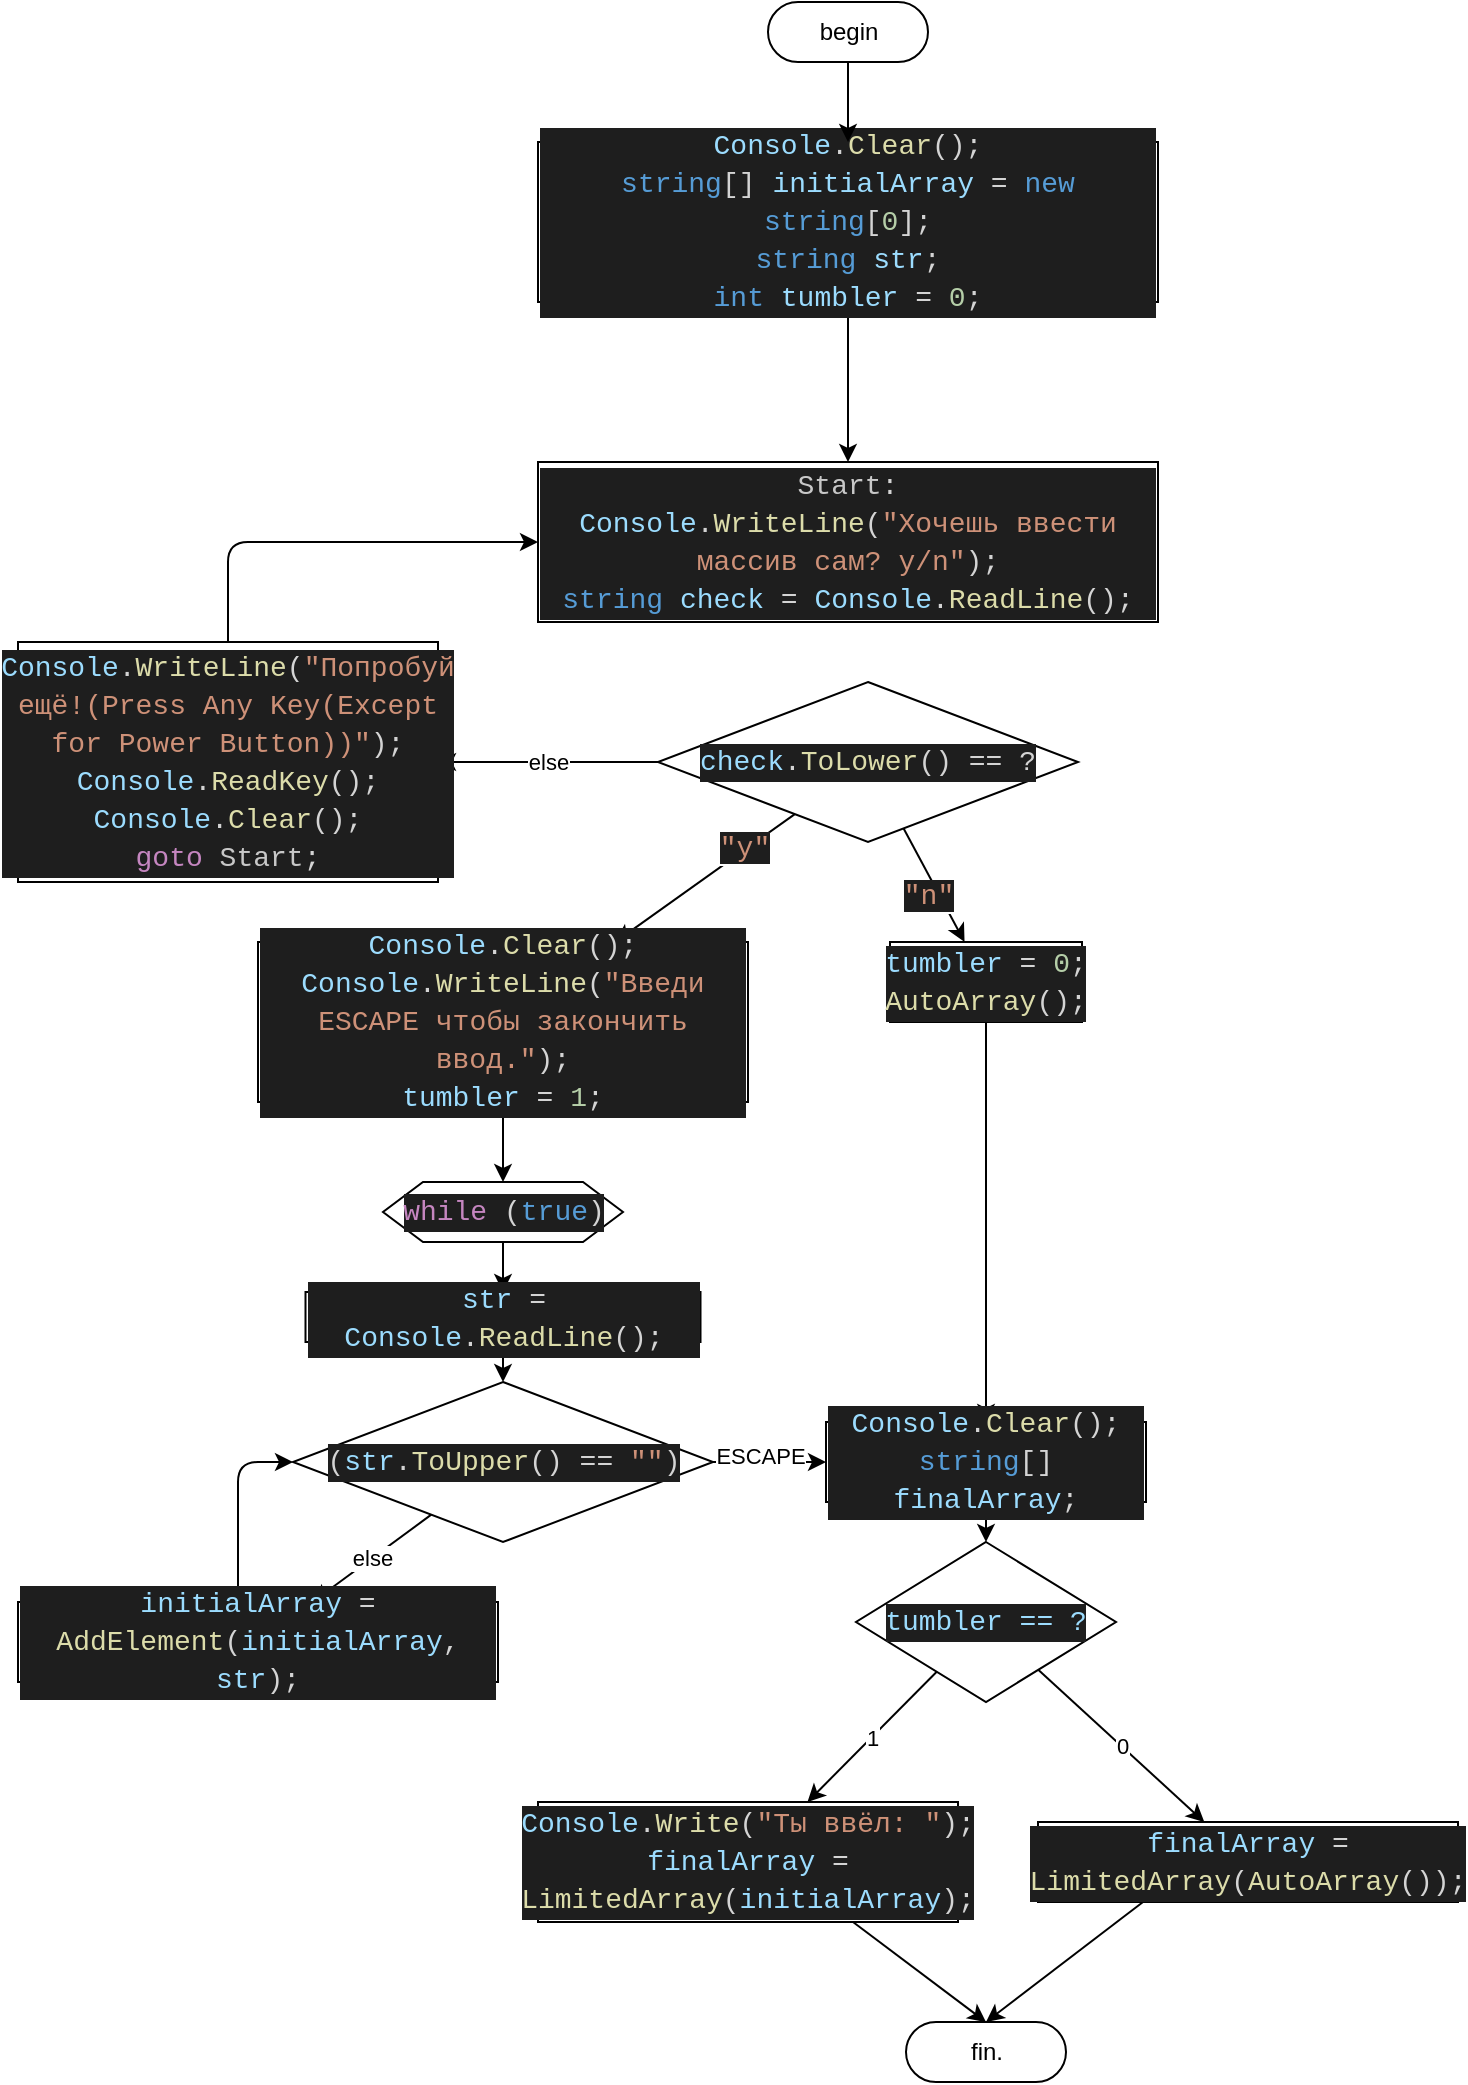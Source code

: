 <mxfile>
    <diagram id="q4vkdQzTFVBT7tZ-zoqi" name="Page-1">
        <mxGraphModel dx="526" dy="842" grid="1" gridSize="10" guides="1" tooltips="1" connect="1" arrows="1" fold="1" page="1" pageScale="1" pageWidth="827" pageHeight="1169" math="0" shadow="0">
            <root>
                <mxCell id="0"/>
                <mxCell id="1" parent="0"/>
                <mxCell id="14" value="" style="edgeStyle=none;html=1;" parent="1" source="2" target="3" edge="1">
                    <mxGeometry relative="1" as="geometry"/>
                </mxCell>
                <mxCell id="2" value="&lt;div style=&quot;color: rgb(212 , 212 , 212) ; background-color: rgb(30 , 30 , 30) ; font-family: &amp;#34;consolas&amp;#34; , &amp;#34;courier new&amp;#34; , monospace ; font-size: 14px ; line-height: 19px&quot;&gt;&lt;div&gt;&lt;span style=&quot;color: #9cdcfe&quot;&gt;Console&lt;/span&gt;.&lt;span style=&quot;color: #dcdcaa&quot;&gt;Clear&lt;/span&gt;();&lt;/div&gt;&lt;div&gt;&lt;span style=&quot;color: #569cd6&quot;&gt;string&lt;/span&gt;[] &lt;span style=&quot;color: #9cdcfe&quot;&gt;initialArray&lt;/span&gt; = &lt;span style=&quot;color: #569cd6&quot;&gt;new&lt;/span&gt; &lt;span style=&quot;color: #569cd6&quot;&gt;string&lt;/span&gt;[&lt;span style=&quot;color: #b5cea8&quot;&gt;0&lt;/span&gt;];&lt;/div&gt;&lt;div&gt;&lt;span style=&quot;color: rgb(86 , 156 , 214)&quot;&gt;string&lt;/span&gt; &lt;span style=&quot;color: rgb(156 , 220 , 254)&quot;&gt;str&lt;/span&gt;;&lt;/div&gt;&lt;div&gt;&lt;span style=&quot;color: rgb(86 , 156 , 214)&quot;&gt;int&lt;/span&gt; &lt;span style=&quot;color: rgb(156 , 220 , 254)&quot;&gt;tumbler&lt;/span&gt; = &lt;span style=&quot;color: rgb(181 , 206 , 168)&quot;&gt;0&lt;/span&gt;;&lt;/div&gt;&lt;/div&gt;" style="rounded=0;whiteSpace=wrap;html=1;" parent="1" vertex="1">
                    <mxGeometry x="270" y="70" width="310" height="80" as="geometry"/>
                </mxCell>
                <mxCell id="3" value="&lt;div style=&quot;color: rgb(212 , 212 , 212) ; background-color: rgb(30 , 30 , 30) ; font-family: &amp;#34;consolas&amp;#34; , &amp;#34;courier new&amp;#34; , monospace ; font-size: 14px ; line-height: 19px&quot;&gt;&lt;div&gt;&lt;span style=&quot;font-family: &amp;#34;consolas&amp;#34; , &amp;#34;courier new&amp;#34; , monospace ; color: rgb(200 , 200 , 200)&quot;&gt;Start&lt;/span&gt;&lt;span style=&quot;font-family: &amp;#34;consolas&amp;#34; , &amp;#34;courier new&amp;#34; , monospace&quot;&gt;:&lt;/span&gt;&lt;/div&gt;&lt;div&gt;&lt;span style=&quot;color: #9cdcfe&quot;&gt;Console&lt;/span&gt;.&lt;span style=&quot;color: #dcdcaa&quot;&gt;WriteLine&lt;/span&gt;(&lt;span style=&quot;color: #ce9178&quot;&gt;&quot;Хочешь ввести массив сам? y/n&quot;&lt;/span&gt;);&lt;/div&gt;&lt;div&gt;&lt;span style=&quot;color: rgb(86 , 156 , 214)&quot;&gt;string&lt;/span&gt; &lt;span style=&quot;color: rgb(156 , 220 , 254)&quot;&gt;check&lt;/span&gt; = &lt;span style=&quot;color: rgb(156 , 220 , 254)&quot;&gt;Console&lt;/span&gt;.&lt;span style=&quot;color: rgb(220 , 220 , 170)&quot;&gt;ReadLine&lt;/span&gt;();&lt;/div&gt;&lt;/div&gt;" style="rounded=0;whiteSpace=wrap;html=1;" parent="1" vertex="1">
                    <mxGeometry x="270" y="230" width="310" height="80" as="geometry"/>
                </mxCell>
                <mxCell id="6" value="" style="html=1;" parent="1" source="4" target="5" edge="1">
                    <mxGeometry relative="1" as="geometry"/>
                </mxCell>
                <mxCell id="7" value="&lt;span style=&quot;color: rgb(206 , 145 , 120) ; background-color: rgb(30 , 30 , 30) ; font-family: &amp;#34;consolas&amp;#34; , &amp;#34;courier new&amp;#34; , monospace ; font-size: 14px&quot;&gt;&quot;y&quot;&lt;/span&gt;" style="edgeLabel;html=1;align=center;verticalAlign=middle;resizable=0;points=[];" parent="6" vertex="1" connectable="0">
                    <mxGeometry x="-0.444" y="-2" relative="1" as="geometry">
                        <mxPoint y="1" as="offset"/>
                    </mxGeometry>
                </mxCell>
                <mxCell id="10" value="&lt;span style=&quot;color: rgb(206 , 145 , 120) ; background-color: rgb(30 , 30 , 30) ; font-family: &amp;#34;consolas&amp;#34; , &amp;#34;courier new&amp;#34; , monospace ; font-size: 14px&quot;&gt;&quot;n&quot;&lt;/span&gt;" style="edgeStyle=none;html=1;" parent="1" source="4" target="9" edge="1">
                    <mxGeometry x="0.121" y="-5" relative="1" as="geometry">
                        <mxPoint as="offset"/>
                    </mxGeometry>
                </mxCell>
                <mxCell id="12" value="else" style="edgeStyle=none;html=1;" parent="1" source="4" target="11" edge="1">
                    <mxGeometry relative="1" as="geometry"/>
                </mxCell>
                <mxCell id="4" value="&lt;div style=&quot;color: rgb(212 , 212 , 212) ; background-color: rgb(30 , 30 , 30) ; font-family: &amp;#34;consolas&amp;#34; , &amp;#34;courier new&amp;#34; , monospace ; font-size: 14px ; line-height: 19px&quot;&gt;&lt;span style=&quot;color: #9cdcfe&quot;&gt;check&lt;/span&gt;.&lt;span style=&quot;color: #dcdcaa&quot;&gt;ToLower&lt;/span&gt;() == ?&lt;/div&gt;" style="rhombus;whiteSpace=wrap;html=1;" parent="1" vertex="1">
                    <mxGeometry x="330" y="340" width="210" height="80" as="geometry"/>
                </mxCell>
                <mxCell id="16" value="" style="edgeStyle=none;html=1;entryX=0.5;entryY=0;entryDx=0;entryDy=0;" parent="1" source="5" target="17" edge="1">
                    <mxGeometry relative="1" as="geometry">
                        <mxPoint x="252.5" y="580" as="targetPoint"/>
                    </mxGeometry>
                </mxCell>
                <mxCell id="5" value="&lt;div style=&quot;color: rgb(212 , 212 , 212) ; background-color: rgb(30 , 30 , 30) ; font-family: &amp;#34;consolas&amp;#34; , &amp;#34;courier new&amp;#34; , monospace ; font-size: 14px ; line-height: 19px&quot;&gt;&lt;div&gt;&lt;span style=&quot;color: #9cdcfe&quot;&gt;Console&lt;/span&gt;.&lt;span style=&quot;color: #dcdcaa&quot;&gt;Clear&lt;/span&gt;();&lt;/div&gt;&lt;div&gt;&lt;span style=&quot;color: rgb(156 , 220 , 254)&quot;&gt;Console&lt;/span&gt;.&lt;span style=&quot;color: rgb(220 , 220 , 170)&quot;&gt;WriteLine&lt;/span&gt;(&lt;span style=&quot;color: rgb(206 , 145 , 120)&quot;&gt;&quot;Введи ESCAPE чтобы закончить ввод.&quot;&lt;/span&gt;);&lt;/div&gt;&lt;div&gt;&lt;span style=&quot;color: rgb(156 , 220 , 254)&quot;&gt;tumbler&lt;/span&gt; = &lt;span style=&quot;color: rgb(181 , 206 , 168)&quot;&gt;1&lt;/span&gt;;&lt;/div&gt;&lt;/div&gt;" style="whiteSpace=wrap;html=1;" parent="1" vertex="1">
                    <mxGeometry x="130" y="470" width="245" height="80" as="geometry"/>
                </mxCell>
                <mxCell id="38" style="edgeStyle=none;html=1;exitX=0.5;exitY=1;exitDx=0;exitDy=0;entryX=0.5;entryY=0;entryDx=0;entryDy=0;" edge="1" parent="1" source="9" target="28">
                    <mxGeometry relative="1" as="geometry"/>
                </mxCell>
                <mxCell id="9" value="&lt;div style=&quot;color: rgb(212 , 212 , 212) ; background-color: rgb(30 , 30 , 30) ; font-family: &amp;#34;consolas&amp;#34; , &amp;#34;courier new&amp;#34; , monospace ; font-size: 14px ; line-height: 19px&quot;&gt;&lt;div&gt;&lt;span style=&quot;color: rgb(156 , 220 , 254)&quot;&gt;tumbler&lt;/span&gt; = &lt;span style=&quot;color: rgb(181 , 206 , 168)&quot;&gt;0&lt;/span&gt;;&lt;/div&gt;&lt;div&gt;&lt;span style=&quot;color: rgb(220 , 220 , 170)&quot;&gt;AutoArray&lt;/span&gt;();&lt;/div&gt;&lt;/div&gt;" style="whiteSpace=wrap;html=1;" parent="1" vertex="1">
                    <mxGeometry x="446" y="470" width="96" height="40" as="geometry"/>
                </mxCell>
                <mxCell id="13" style="edgeStyle=none;html=1;entryX=0;entryY=0.5;entryDx=0;entryDy=0;" parent="1" source="11" target="3" edge="1">
                    <mxGeometry relative="1" as="geometry">
                        <Array as="points">
                            <mxPoint x="115" y="270"/>
                        </Array>
                    </mxGeometry>
                </mxCell>
                <mxCell id="11" value="&lt;div style=&quot;color: rgb(212 , 212 , 212) ; background-color: rgb(30 , 30 , 30) ; font-family: &amp;#34;consolas&amp;#34; , &amp;#34;courier new&amp;#34; , monospace ; font-size: 14px ; line-height: 19px&quot;&gt;&lt;div&gt;&lt;span style=&quot;color: #9cdcfe&quot;&gt;Console&lt;/span&gt;.&lt;span style=&quot;color: #dcdcaa&quot;&gt;WriteLine&lt;/span&gt;(&lt;span style=&quot;color: #ce9178&quot;&gt;&quot;Попробуй ещё!(Press Any Key(Except for Power Button))&quot;&lt;/span&gt;);&lt;/div&gt;&lt;div&gt;&lt;span style=&quot;color: rgb(156 , 220 , 254)&quot;&gt;Console&lt;/span&gt;.&lt;span style=&quot;color: rgb(220 , 220 , 170)&quot;&gt;ReadKey&lt;/span&gt;();&lt;/div&gt;&lt;div&gt;&lt;span style=&quot;color: rgb(156 , 220 , 254)&quot;&gt;Console&lt;/span&gt;.&lt;span style=&quot;color: rgb(220 , 220 , 170)&quot;&gt;Clear&lt;/span&gt;();&lt;/div&gt;&lt;div&gt;&lt;span style=&quot;color: rgb(197 , 134 , 192)&quot;&gt;goto&lt;/span&gt; &lt;span style=&quot;color: rgb(200 , 200 , 200)&quot;&gt;Start&lt;/span&gt;;&lt;/div&gt;&lt;/div&gt;" style="whiteSpace=wrap;html=1;" parent="1" vertex="1">
                    <mxGeometry x="10" y="320" width="210" height="120" as="geometry"/>
                </mxCell>
                <mxCell id="19" value="" style="edgeStyle=none;html=1;" edge="1" parent="1" source="17" target="18">
                    <mxGeometry relative="1" as="geometry"/>
                </mxCell>
                <mxCell id="17" value="&lt;div style=&quot;color: rgb(212 , 212 , 212) ; background-color: rgb(30 , 30 , 30) ; font-family: &amp;#34;consolas&amp;#34; , &amp;#34;courier new&amp;#34; , monospace ; font-size: 14px ; line-height: 19px&quot;&gt;&lt;span style=&quot;color: #c586c0&quot;&gt;while&lt;/span&gt; (&lt;span style=&quot;color: #569cd6&quot;&gt;true&lt;/span&gt;)&lt;/div&gt;" style="shape=hexagon;perimeter=hexagonPerimeter2;whiteSpace=wrap;html=1;fixedSize=1;" parent="1" vertex="1">
                    <mxGeometry x="192.5" y="590" width="120" height="30" as="geometry"/>
                </mxCell>
                <mxCell id="21" value="" style="edgeStyle=none;html=1;" edge="1" parent="1" source="18" target="20">
                    <mxGeometry relative="1" as="geometry"/>
                </mxCell>
                <mxCell id="18" value="&lt;div style=&quot;color: rgb(212 , 212 , 212) ; background-color: rgb(30 , 30 , 30) ; font-family: &amp;#34;consolas&amp;#34; , &amp;#34;courier new&amp;#34; , monospace ; font-size: 14px ; line-height: 19px&quot;&gt;&lt;span style=&quot;color: #9cdcfe&quot;&gt;str&lt;/span&gt; = &lt;span style=&quot;color: #9cdcfe&quot;&gt;Console&lt;/span&gt;.&lt;span style=&quot;color: #dcdcaa&quot;&gt;ReadLine&lt;/span&gt;();&lt;/div&gt;" style="whiteSpace=wrap;html=1;" vertex="1" parent="1">
                    <mxGeometry x="153.75" y="645" width="197.5" height="25" as="geometry"/>
                </mxCell>
                <mxCell id="23" value="" style="edgeStyle=none;html=1;entryX=0;entryY=0.5;entryDx=0;entryDy=0;" edge="1" parent="1" source="20" target="28">
                    <mxGeometry relative="1" as="geometry">
                        <mxPoint x="449.995" y="730" as="targetPoint"/>
                    </mxGeometry>
                </mxCell>
                <mxCell id="24" value="ESCAPE" style="edgeLabel;html=1;align=center;verticalAlign=middle;resizable=0;points=[];" vertex="1" connectable="0" parent="23">
                    <mxGeometry x="-0.165" y="3" relative="1" as="geometry">
                        <mxPoint as="offset"/>
                    </mxGeometry>
                </mxCell>
                <mxCell id="26" value="else" style="edgeStyle=none;html=1;" edge="1" parent="1" source="20" target="25">
                    <mxGeometry relative="1" as="geometry"/>
                </mxCell>
                <mxCell id="20" value="&lt;div style=&quot;background-color: rgb(30 , 30 , 30) ; font-family: &amp;#34;consolas&amp;#34; , &amp;#34;courier new&amp;#34; , monospace ; font-size: 14px ; line-height: 19px&quot;&gt;&lt;span style=&quot;color: rgb(212 , 212 , 212)&quot;&gt;(&lt;span style=&quot;color: #9cdcfe&quot;&gt;str&lt;/span&gt;.&lt;span style=&quot;color: #dcdcaa&quot;&gt;ToUpper&lt;/span&gt;() == &lt;/span&gt;&lt;font color=&quot;#ce9178&quot;&gt;&quot;&quot;&lt;/font&gt;&lt;font color=&quot;#d4d4d4&quot;&gt;)&lt;/font&gt;&lt;/div&gt;" style="rhombus;whiteSpace=wrap;html=1;" vertex="1" parent="1">
                    <mxGeometry x="147.5" y="690" width="210" height="80" as="geometry"/>
                </mxCell>
                <mxCell id="27" style="edgeStyle=none;html=1;exitX=0;exitY=0.5;exitDx=0;exitDy=0;entryX=0;entryY=0.5;entryDx=0;entryDy=0;" edge="1" parent="1" source="25" target="20">
                    <mxGeometry relative="1" as="geometry">
                        <Array as="points">
                            <mxPoint x="120" y="820"/>
                            <mxPoint x="120" y="730"/>
                        </Array>
                    </mxGeometry>
                </mxCell>
                <mxCell id="25" value="&lt;div style=&quot;color: rgb(212 , 212 , 212) ; background-color: rgb(30 , 30 , 30) ; font-family: &amp;#34;consolas&amp;#34; , &amp;#34;courier new&amp;#34; , monospace ; font-size: 14px ; line-height: 19px&quot;&gt;&lt;span style=&quot;color: #9cdcfe&quot;&gt;initialArray&lt;/span&gt; = &lt;span style=&quot;color: #dcdcaa&quot;&gt;AddElement&lt;/span&gt;(&lt;span style=&quot;color: #9cdcfe&quot;&gt;initialArray&lt;/span&gt;, &lt;span style=&quot;color: #9cdcfe&quot;&gt;str&lt;/span&gt;);&lt;/div&gt;" style="whiteSpace=wrap;html=1;" vertex="1" parent="1">
                    <mxGeometry x="10" y="800" width="240" height="40" as="geometry"/>
                </mxCell>
                <mxCell id="30" value="" style="edgeStyle=none;html=1;" edge="1" parent="1" source="28" target="29">
                    <mxGeometry relative="1" as="geometry"/>
                </mxCell>
                <mxCell id="28" value="&lt;div style=&quot;color: rgb(212 , 212 , 212) ; background-color: rgb(30 , 30 , 30) ; font-family: &amp;#34;consolas&amp;#34; , &amp;#34;courier new&amp;#34; , monospace ; font-size: 14px ; line-height: 19px&quot;&gt;&lt;span style=&quot;color: #9cdcfe&quot;&gt;Console&lt;/span&gt;.&lt;span style=&quot;color: #dcdcaa&quot;&gt;Clear&lt;/span&gt;();&lt;/div&gt;&lt;div style=&quot;color: rgb(212 , 212 , 212) ; background-color: rgb(30 , 30 , 30) ; font-family: &amp;#34;consolas&amp;#34; , &amp;#34;courier new&amp;#34; , monospace ; font-size: 14px ; line-height: 19px&quot;&gt;&lt;div style=&quot;font-family: &amp;#34;consolas&amp;#34; , &amp;#34;courier new&amp;#34; , monospace ; line-height: 19px&quot;&gt;&lt;span style=&quot;color: #569cd6&quot;&gt;string&lt;/span&gt;[] &lt;span style=&quot;color: #9cdcfe&quot;&gt;finalArray&lt;/span&gt;;&lt;/div&gt;&lt;/div&gt;" style="rounded=0;whiteSpace=wrap;html=1;" vertex="1" parent="1">
                    <mxGeometry x="414" y="710" width="160" height="40" as="geometry"/>
                </mxCell>
                <mxCell id="32" value="1" style="edgeStyle=none;html=1;" edge="1" parent="1" source="29" target="31">
                    <mxGeometry relative="1" as="geometry"/>
                </mxCell>
                <mxCell id="34" value="0" style="edgeStyle=none;html=1;" edge="1" parent="1" source="29" target="33">
                    <mxGeometry relative="1" as="geometry"/>
                </mxCell>
                <mxCell id="29" value="&lt;div style=&quot;color: rgb(212 , 212 , 212) ; background-color: rgb(30 , 30 , 30) ; font-family: &amp;#34;consolas&amp;#34; , &amp;#34;courier new&amp;#34; , monospace ; font-size: 14px ; line-height: 19px&quot;&gt;&lt;span style=&quot;color: #9cdcfe&quot;&gt;tumbler == ?&lt;/span&gt;&lt;/div&gt;" style="rhombus;whiteSpace=wrap;html=1;rounded=0;" vertex="1" parent="1">
                    <mxGeometry x="429" y="770" width="130" height="80" as="geometry"/>
                </mxCell>
                <mxCell id="42" style="edgeStyle=none;html=1;exitX=0.75;exitY=1;exitDx=0;exitDy=0;entryX=0.5;entryY=0.5;entryDx=0;entryDy=-15;entryPerimeter=0;" edge="1" parent="1" source="31" target="40">
                    <mxGeometry relative="1" as="geometry">
                        <mxPoint x="400" y="1010" as="targetPoint"/>
                    </mxGeometry>
                </mxCell>
                <mxCell id="31" value="&lt;div style=&quot;color: rgb(212 , 212 , 212) ; background-color: rgb(30 , 30 , 30) ; font-family: &amp;#34;consolas&amp;#34; , &amp;#34;courier new&amp;#34; , monospace ; font-size: 14px ; line-height: 19px&quot;&gt;&lt;div&gt;&lt;span style=&quot;color: #9cdcfe&quot;&gt;Console&lt;/span&gt;.&lt;span style=&quot;color: #dcdcaa&quot;&gt;Write&lt;/span&gt;(&lt;span style=&quot;color: #ce9178&quot;&gt;&quot;Ты ввёл: &quot;&lt;/span&gt;);&lt;/div&gt;&lt;div&gt;&lt;span style=&quot;color: rgb(156 , 220 , 254)&quot;&gt;finalArray&lt;/span&gt; = &lt;span style=&quot;color: rgb(220 , 220 , 170)&quot;&gt;LimitedArray&lt;/span&gt;(&lt;span style=&quot;color: rgb(156 , 220 , 254)&quot;&gt;initialArray&lt;/span&gt;);&lt;/div&gt;&lt;/div&gt;" style="whiteSpace=wrap;html=1;rounded=0;" vertex="1" parent="1">
                    <mxGeometry x="270" y="900" width="210" height="60" as="geometry"/>
                </mxCell>
                <mxCell id="41" style="edgeStyle=none;html=1;exitX=0.25;exitY=1;exitDx=0;exitDy=0;entryX=0.5;entryY=0.5;entryDx=0;entryDy=-15.0;entryPerimeter=0;" edge="1" parent="1" source="33" target="40">
                    <mxGeometry relative="1" as="geometry"/>
                </mxCell>
                <mxCell id="33" value="&lt;div style=&quot;background-color: rgb(30 , 30 , 30) ; font-family: &amp;#34;consolas&amp;#34; , &amp;#34;courier new&amp;#34; , monospace ; font-size: 14px ; line-height: 19px ; color: rgb(212 , 212 , 212)&quot;&gt;&lt;span style=&quot;color: #9cdcfe&quot;&gt;finalArray&lt;/span&gt; = &lt;span style=&quot;color: #dcdcaa&quot;&gt;LimitedArray&lt;/span&gt;(&lt;span style=&quot;color: #dcdcaa&quot;&gt;AutoArray&lt;/span&gt;());&lt;/div&gt;" style="whiteSpace=wrap;html=1;rounded=0;" vertex="1" parent="1">
                    <mxGeometry x="520" y="910" width="210" height="40" as="geometry"/>
                </mxCell>
                <mxCell id="37" style="edgeStyle=none;html=1;exitX=0.5;exitY=1;exitDx=0;exitDy=0;" edge="1" parent="1" target="2">
                    <mxGeometry relative="1" as="geometry">
                        <mxPoint x="425" y="30" as="sourcePoint"/>
                    </mxGeometry>
                </mxCell>
                <mxCell id="39" value="begin" style="html=1;dashed=0;whitespace=wrap;shape=mxgraph.dfd.start" vertex="1" parent="1">
                    <mxGeometry x="385" width="80" height="30" as="geometry"/>
                </mxCell>
                <mxCell id="40" value="fin." style="html=1;dashed=0;whitespace=wrap;shape=mxgraph.dfd.start" vertex="1" parent="1">
                    <mxGeometry x="454" y="1010" width="80" height="30" as="geometry"/>
                </mxCell>
            </root>
        </mxGraphModel>
    </diagram>
</mxfile>
